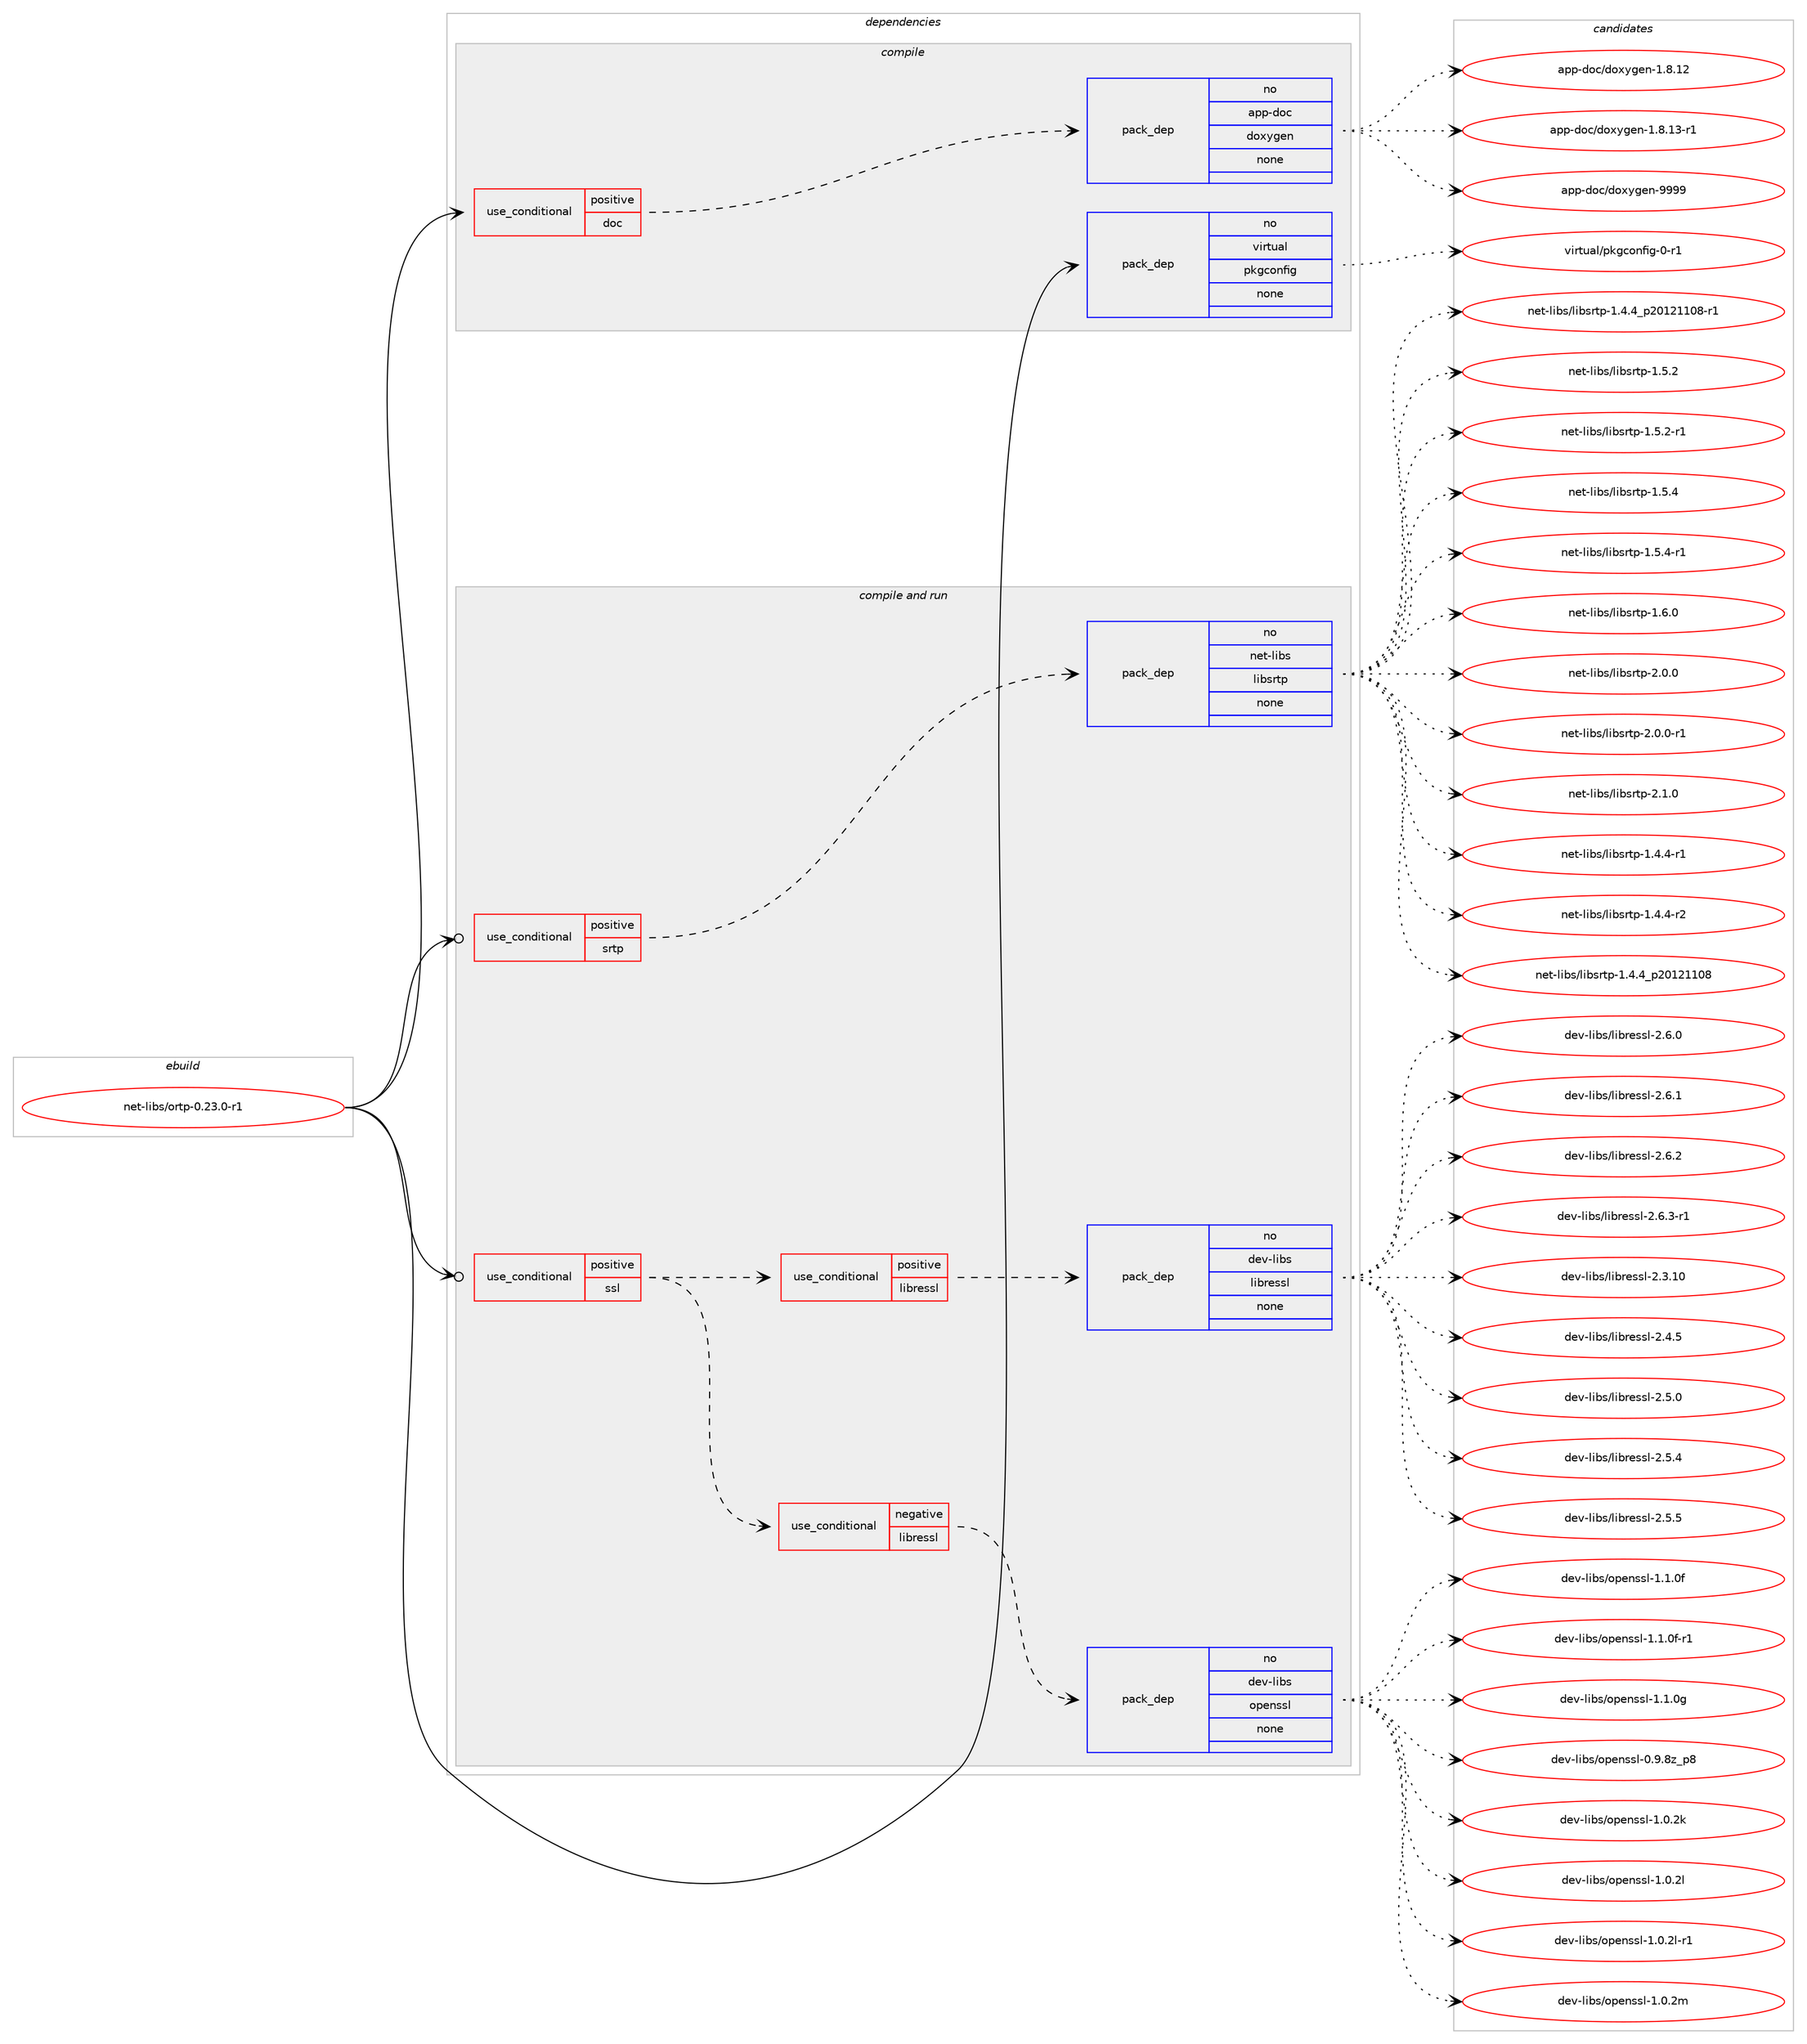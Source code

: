 digraph prolog {

# *************
# Graph options
# *************

newrank=true;
concentrate=true;
compound=true;
graph [rankdir=LR,fontname=Helvetica,fontsize=10,ranksep=1.5];#, ranksep=2.5, nodesep=0.2];
edge  [arrowhead=vee];
node  [fontname=Helvetica,fontsize=10];

# **********
# The ebuild
# **********

subgraph cluster_leftcol {
color=gray;
rank=same;
label=<<i>ebuild</i>>;
id [label="net-libs/ortp-0.23.0-r1", color=red, width=4, href="../net-libs/ortp-0.23.0-r1.svg"];
}

# ****************
# The dependencies
# ****************

subgraph cluster_midcol {
color=gray;
label=<<i>dependencies</i>>;
subgraph cluster_compile {
fillcolor="#eeeeee";
style=filled;
label=<<i>compile</i>>;
subgraph cond103647 {
dependency418995 [label=<<TABLE BORDER="0" CELLBORDER="1" CELLSPACING="0" CELLPADDING="4"><TR><TD ROWSPAN="3" CELLPADDING="10">use_conditional</TD></TR><TR><TD>positive</TD></TR><TR><TD>doc</TD></TR></TABLE>>, shape=none, color=red];
subgraph pack308316 {
dependency418996 [label=<<TABLE BORDER="0" CELLBORDER="1" CELLSPACING="0" CELLPADDING="4" WIDTH="220"><TR><TD ROWSPAN="6" CELLPADDING="30">pack_dep</TD></TR><TR><TD WIDTH="110">no</TD></TR><TR><TD>app-doc</TD></TR><TR><TD>doxygen</TD></TR><TR><TD>none</TD></TR><TR><TD></TD></TR></TABLE>>, shape=none, color=blue];
}
dependency418995:e -> dependency418996:w [weight=20,style="dashed",arrowhead="vee"];
}
id:e -> dependency418995:w [weight=20,style="solid",arrowhead="vee"];
subgraph pack308317 {
dependency418997 [label=<<TABLE BORDER="0" CELLBORDER="1" CELLSPACING="0" CELLPADDING="4" WIDTH="220"><TR><TD ROWSPAN="6" CELLPADDING="30">pack_dep</TD></TR><TR><TD WIDTH="110">no</TD></TR><TR><TD>virtual</TD></TR><TR><TD>pkgconfig</TD></TR><TR><TD>none</TD></TR><TR><TD></TD></TR></TABLE>>, shape=none, color=blue];
}
id:e -> dependency418997:w [weight=20,style="solid",arrowhead="vee"];
}
subgraph cluster_compileandrun {
fillcolor="#eeeeee";
style=filled;
label=<<i>compile and run</i>>;
subgraph cond103648 {
dependency418998 [label=<<TABLE BORDER="0" CELLBORDER="1" CELLSPACING="0" CELLPADDING="4"><TR><TD ROWSPAN="3" CELLPADDING="10">use_conditional</TD></TR><TR><TD>positive</TD></TR><TR><TD>srtp</TD></TR></TABLE>>, shape=none, color=red];
subgraph pack308318 {
dependency418999 [label=<<TABLE BORDER="0" CELLBORDER="1" CELLSPACING="0" CELLPADDING="4" WIDTH="220"><TR><TD ROWSPAN="6" CELLPADDING="30">pack_dep</TD></TR><TR><TD WIDTH="110">no</TD></TR><TR><TD>net-libs</TD></TR><TR><TD>libsrtp</TD></TR><TR><TD>none</TD></TR><TR><TD></TD></TR></TABLE>>, shape=none, color=blue];
}
dependency418998:e -> dependency418999:w [weight=20,style="dashed",arrowhead="vee"];
}
id:e -> dependency418998:w [weight=20,style="solid",arrowhead="odotvee"];
subgraph cond103649 {
dependency419000 [label=<<TABLE BORDER="0" CELLBORDER="1" CELLSPACING="0" CELLPADDING="4"><TR><TD ROWSPAN="3" CELLPADDING="10">use_conditional</TD></TR><TR><TD>positive</TD></TR><TR><TD>ssl</TD></TR></TABLE>>, shape=none, color=red];
subgraph cond103650 {
dependency419001 [label=<<TABLE BORDER="0" CELLBORDER="1" CELLSPACING="0" CELLPADDING="4"><TR><TD ROWSPAN="3" CELLPADDING="10">use_conditional</TD></TR><TR><TD>negative</TD></TR><TR><TD>libressl</TD></TR></TABLE>>, shape=none, color=red];
subgraph pack308319 {
dependency419002 [label=<<TABLE BORDER="0" CELLBORDER="1" CELLSPACING="0" CELLPADDING="4" WIDTH="220"><TR><TD ROWSPAN="6" CELLPADDING="30">pack_dep</TD></TR><TR><TD WIDTH="110">no</TD></TR><TR><TD>dev-libs</TD></TR><TR><TD>openssl</TD></TR><TR><TD>none</TD></TR><TR><TD></TD></TR></TABLE>>, shape=none, color=blue];
}
dependency419001:e -> dependency419002:w [weight=20,style="dashed",arrowhead="vee"];
}
dependency419000:e -> dependency419001:w [weight=20,style="dashed",arrowhead="vee"];
subgraph cond103651 {
dependency419003 [label=<<TABLE BORDER="0" CELLBORDER="1" CELLSPACING="0" CELLPADDING="4"><TR><TD ROWSPAN="3" CELLPADDING="10">use_conditional</TD></TR><TR><TD>positive</TD></TR><TR><TD>libressl</TD></TR></TABLE>>, shape=none, color=red];
subgraph pack308320 {
dependency419004 [label=<<TABLE BORDER="0" CELLBORDER="1" CELLSPACING="0" CELLPADDING="4" WIDTH="220"><TR><TD ROWSPAN="6" CELLPADDING="30">pack_dep</TD></TR><TR><TD WIDTH="110">no</TD></TR><TR><TD>dev-libs</TD></TR><TR><TD>libressl</TD></TR><TR><TD>none</TD></TR><TR><TD></TD></TR></TABLE>>, shape=none, color=blue];
}
dependency419003:e -> dependency419004:w [weight=20,style="dashed",arrowhead="vee"];
}
dependency419000:e -> dependency419003:w [weight=20,style="dashed",arrowhead="vee"];
}
id:e -> dependency419000:w [weight=20,style="solid",arrowhead="odotvee"];
}
subgraph cluster_run {
fillcolor="#eeeeee";
style=filled;
label=<<i>run</i>>;
}
}

# **************
# The candidates
# **************

subgraph cluster_choices {
rank=same;
color=gray;
label=<<i>candidates</i>>;

subgraph choice308316 {
color=black;
nodesep=1;
choice9711211245100111994710011112012110310111045494656464950 [label="app-doc/doxygen-1.8.12", color=red, width=4,href="../app-doc/doxygen-1.8.12.svg"];
choice97112112451001119947100111120121103101110454946564649514511449 [label="app-doc/doxygen-1.8.13-r1", color=red, width=4,href="../app-doc/doxygen-1.8.13-r1.svg"];
choice971121124510011199471001111201211031011104557575757 [label="app-doc/doxygen-9999", color=red, width=4,href="../app-doc/doxygen-9999.svg"];
dependency418996:e -> choice9711211245100111994710011112012110310111045494656464950:w [style=dotted,weight="100"];
dependency418996:e -> choice97112112451001119947100111120121103101110454946564649514511449:w [style=dotted,weight="100"];
dependency418996:e -> choice971121124510011199471001111201211031011104557575757:w [style=dotted,weight="100"];
}
subgraph choice308317 {
color=black;
nodesep=1;
choice11810511411611797108471121071039911111010210510345484511449 [label="virtual/pkgconfig-0-r1", color=red, width=4,href="../virtual/pkgconfig-0-r1.svg"];
dependency418997:e -> choice11810511411611797108471121071039911111010210510345484511449:w [style=dotted,weight="100"];
}
subgraph choice308318 {
color=black;
nodesep=1;
choice110101116451081059811547108105981151141161124549465246524511449 [label="net-libs/libsrtp-1.4.4-r1", color=red, width=4,href="../net-libs/libsrtp-1.4.4-r1.svg"];
choice110101116451081059811547108105981151141161124549465246524511450 [label="net-libs/libsrtp-1.4.4-r2", color=red, width=4,href="../net-libs/libsrtp-1.4.4-r2.svg"];
choice11010111645108105981154710810598115114116112454946524652951125048495049494856 [label="net-libs/libsrtp-1.4.4_p20121108", color=red, width=4,href="../net-libs/libsrtp-1.4.4_p20121108.svg"];
choice110101116451081059811547108105981151141161124549465246529511250484950494948564511449 [label="net-libs/libsrtp-1.4.4_p20121108-r1", color=red, width=4,href="../net-libs/libsrtp-1.4.4_p20121108-r1.svg"];
choice11010111645108105981154710810598115114116112454946534650 [label="net-libs/libsrtp-1.5.2", color=red, width=4,href="../net-libs/libsrtp-1.5.2.svg"];
choice110101116451081059811547108105981151141161124549465346504511449 [label="net-libs/libsrtp-1.5.2-r1", color=red, width=4,href="../net-libs/libsrtp-1.5.2-r1.svg"];
choice11010111645108105981154710810598115114116112454946534652 [label="net-libs/libsrtp-1.5.4", color=red, width=4,href="../net-libs/libsrtp-1.5.4.svg"];
choice110101116451081059811547108105981151141161124549465346524511449 [label="net-libs/libsrtp-1.5.4-r1", color=red, width=4,href="../net-libs/libsrtp-1.5.4-r1.svg"];
choice11010111645108105981154710810598115114116112454946544648 [label="net-libs/libsrtp-1.6.0", color=red, width=4,href="../net-libs/libsrtp-1.6.0.svg"];
choice11010111645108105981154710810598115114116112455046484648 [label="net-libs/libsrtp-2.0.0", color=red, width=4,href="../net-libs/libsrtp-2.0.0.svg"];
choice110101116451081059811547108105981151141161124550464846484511449 [label="net-libs/libsrtp-2.0.0-r1", color=red, width=4,href="../net-libs/libsrtp-2.0.0-r1.svg"];
choice11010111645108105981154710810598115114116112455046494648 [label="net-libs/libsrtp-2.1.0", color=red, width=4,href="../net-libs/libsrtp-2.1.0.svg"];
dependency418999:e -> choice110101116451081059811547108105981151141161124549465246524511449:w [style=dotted,weight="100"];
dependency418999:e -> choice110101116451081059811547108105981151141161124549465246524511450:w [style=dotted,weight="100"];
dependency418999:e -> choice11010111645108105981154710810598115114116112454946524652951125048495049494856:w [style=dotted,weight="100"];
dependency418999:e -> choice110101116451081059811547108105981151141161124549465246529511250484950494948564511449:w [style=dotted,weight="100"];
dependency418999:e -> choice11010111645108105981154710810598115114116112454946534650:w [style=dotted,weight="100"];
dependency418999:e -> choice110101116451081059811547108105981151141161124549465346504511449:w [style=dotted,weight="100"];
dependency418999:e -> choice11010111645108105981154710810598115114116112454946534652:w [style=dotted,weight="100"];
dependency418999:e -> choice110101116451081059811547108105981151141161124549465346524511449:w [style=dotted,weight="100"];
dependency418999:e -> choice11010111645108105981154710810598115114116112454946544648:w [style=dotted,weight="100"];
dependency418999:e -> choice11010111645108105981154710810598115114116112455046484648:w [style=dotted,weight="100"];
dependency418999:e -> choice110101116451081059811547108105981151141161124550464846484511449:w [style=dotted,weight="100"];
dependency418999:e -> choice11010111645108105981154710810598115114116112455046494648:w [style=dotted,weight="100"];
}
subgraph choice308319 {
color=black;
nodesep=1;
choice1001011184510810598115471111121011101151151084548465746561229511256 [label="dev-libs/openssl-0.9.8z_p8", color=red, width=4,href="../dev-libs/openssl-0.9.8z_p8.svg"];
choice100101118451081059811547111112101110115115108454946484650107 [label="dev-libs/openssl-1.0.2k", color=red, width=4,href="../dev-libs/openssl-1.0.2k.svg"];
choice100101118451081059811547111112101110115115108454946484650108 [label="dev-libs/openssl-1.0.2l", color=red, width=4,href="../dev-libs/openssl-1.0.2l.svg"];
choice1001011184510810598115471111121011101151151084549464846501084511449 [label="dev-libs/openssl-1.0.2l-r1", color=red, width=4,href="../dev-libs/openssl-1.0.2l-r1.svg"];
choice100101118451081059811547111112101110115115108454946484650109 [label="dev-libs/openssl-1.0.2m", color=red, width=4,href="../dev-libs/openssl-1.0.2m.svg"];
choice100101118451081059811547111112101110115115108454946494648102 [label="dev-libs/openssl-1.1.0f", color=red, width=4,href="../dev-libs/openssl-1.1.0f.svg"];
choice1001011184510810598115471111121011101151151084549464946481024511449 [label="dev-libs/openssl-1.1.0f-r1", color=red, width=4,href="../dev-libs/openssl-1.1.0f-r1.svg"];
choice100101118451081059811547111112101110115115108454946494648103 [label="dev-libs/openssl-1.1.0g", color=red, width=4,href="../dev-libs/openssl-1.1.0g.svg"];
dependency419002:e -> choice1001011184510810598115471111121011101151151084548465746561229511256:w [style=dotted,weight="100"];
dependency419002:e -> choice100101118451081059811547111112101110115115108454946484650107:w [style=dotted,weight="100"];
dependency419002:e -> choice100101118451081059811547111112101110115115108454946484650108:w [style=dotted,weight="100"];
dependency419002:e -> choice1001011184510810598115471111121011101151151084549464846501084511449:w [style=dotted,weight="100"];
dependency419002:e -> choice100101118451081059811547111112101110115115108454946484650109:w [style=dotted,weight="100"];
dependency419002:e -> choice100101118451081059811547111112101110115115108454946494648102:w [style=dotted,weight="100"];
dependency419002:e -> choice1001011184510810598115471111121011101151151084549464946481024511449:w [style=dotted,weight="100"];
dependency419002:e -> choice100101118451081059811547111112101110115115108454946494648103:w [style=dotted,weight="100"];
}
subgraph choice308320 {
color=black;
nodesep=1;
choice1001011184510810598115471081059811410111511510845504651464948 [label="dev-libs/libressl-2.3.10", color=red, width=4,href="../dev-libs/libressl-2.3.10.svg"];
choice10010111845108105981154710810598114101115115108455046524653 [label="dev-libs/libressl-2.4.5", color=red, width=4,href="../dev-libs/libressl-2.4.5.svg"];
choice10010111845108105981154710810598114101115115108455046534648 [label="dev-libs/libressl-2.5.0", color=red, width=4,href="../dev-libs/libressl-2.5.0.svg"];
choice10010111845108105981154710810598114101115115108455046534652 [label="dev-libs/libressl-2.5.4", color=red, width=4,href="../dev-libs/libressl-2.5.4.svg"];
choice10010111845108105981154710810598114101115115108455046534653 [label="dev-libs/libressl-2.5.5", color=red, width=4,href="../dev-libs/libressl-2.5.5.svg"];
choice10010111845108105981154710810598114101115115108455046544648 [label="dev-libs/libressl-2.6.0", color=red, width=4,href="../dev-libs/libressl-2.6.0.svg"];
choice10010111845108105981154710810598114101115115108455046544649 [label="dev-libs/libressl-2.6.1", color=red, width=4,href="../dev-libs/libressl-2.6.1.svg"];
choice10010111845108105981154710810598114101115115108455046544650 [label="dev-libs/libressl-2.6.2", color=red, width=4,href="../dev-libs/libressl-2.6.2.svg"];
choice100101118451081059811547108105981141011151151084550465446514511449 [label="dev-libs/libressl-2.6.3-r1", color=red, width=4,href="../dev-libs/libressl-2.6.3-r1.svg"];
dependency419004:e -> choice1001011184510810598115471081059811410111511510845504651464948:w [style=dotted,weight="100"];
dependency419004:e -> choice10010111845108105981154710810598114101115115108455046524653:w [style=dotted,weight="100"];
dependency419004:e -> choice10010111845108105981154710810598114101115115108455046534648:w [style=dotted,weight="100"];
dependency419004:e -> choice10010111845108105981154710810598114101115115108455046534652:w [style=dotted,weight="100"];
dependency419004:e -> choice10010111845108105981154710810598114101115115108455046534653:w [style=dotted,weight="100"];
dependency419004:e -> choice10010111845108105981154710810598114101115115108455046544648:w [style=dotted,weight="100"];
dependency419004:e -> choice10010111845108105981154710810598114101115115108455046544649:w [style=dotted,weight="100"];
dependency419004:e -> choice10010111845108105981154710810598114101115115108455046544650:w [style=dotted,weight="100"];
dependency419004:e -> choice100101118451081059811547108105981141011151151084550465446514511449:w [style=dotted,weight="100"];
}
}

}
